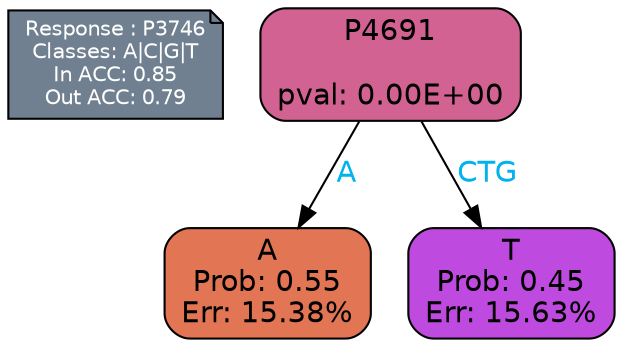 digraph Tree {
node [shape=box, style="filled, rounded", color="black", fontname=helvetica] ;
graph [ranksep=equally, splines=polylines, bgcolor=transparent, dpi=600] ;
edge [fontname=helvetica] ;
LEGEND [label="Response : P3746
Classes: A|C|G|T
In ACC: 0.85
Out ACC: 0.79
",shape=note,align=left,style=filled,fillcolor="slategray",fontcolor="white",fontsize=10];1 [label="P4691

pval: 0.00E+00", fillcolor="#d26292"] ;
2 [label="A
Prob: 0.55
Err: 15.38%", fillcolor="#e27553"] ;
3 [label="T
Prob: 0.45
Err: 15.63%", fillcolor="#be4adf"] ;
1 -> 2 [label="A",fontcolor=deepskyblue2] ;
1 -> 3 [label="CTG",fontcolor=deepskyblue2] ;
{rank = same; 2;3;}{rank = same; LEGEND;1;}}